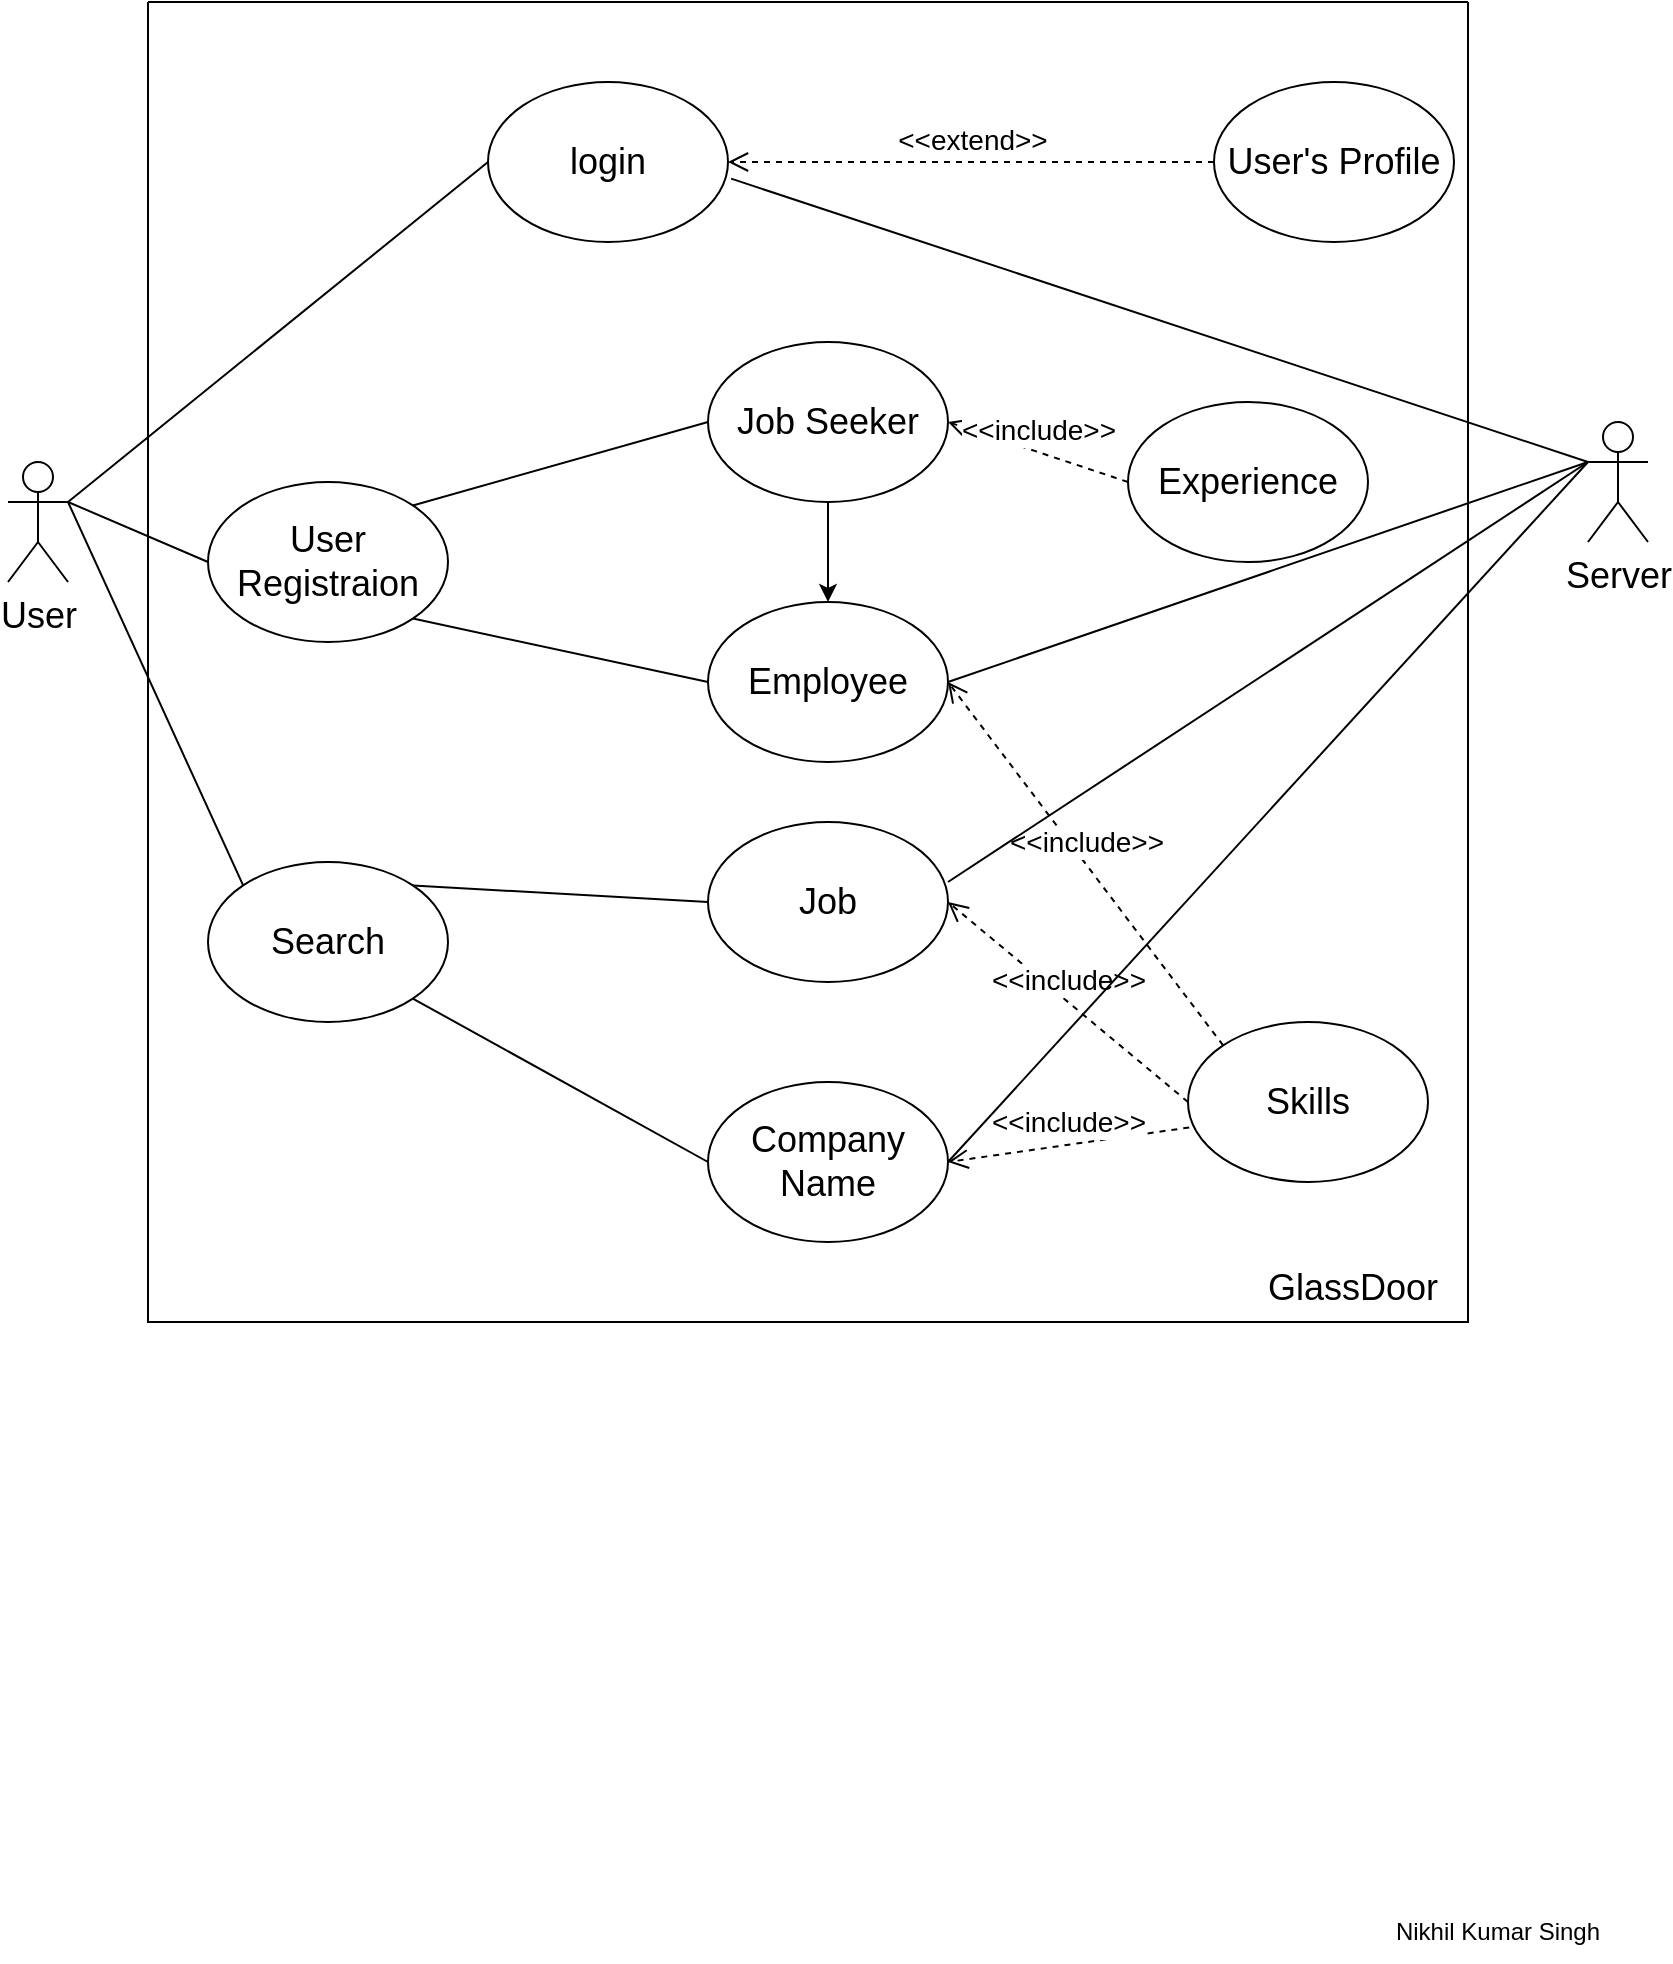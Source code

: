 <mxfile version="24.2.3" type="github">
  <diagram name="Page-1" id="pJA5X316QIvQ61P7EP2Y">
    <mxGraphModel dx="1709" dy="713" grid="1" gridSize="10" guides="1" tooltips="1" connect="1" arrows="1" fold="1" page="1" pageScale="1" pageWidth="850" pageHeight="1100" math="0" shadow="0">
      <root>
        <mxCell id="0" />
        <mxCell id="1" parent="0" />
        <mxCell id="qiw6p_8ZHaiahR2XLSt--1" value="&lt;font style=&quot;font-size: 18px;&quot;&gt;User&lt;/font&gt;" style="shape=umlActor;verticalLabelPosition=bottom;verticalAlign=top;html=1;outlineConnect=0;" vertex="1" parent="1">
          <mxGeometry x="10" y="340" width="30" height="60" as="geometry" />
        </mxCell>
        <mxCell id="qiw6p_8ZHaiahR2XLSt--4" value="&lt;font style=&quot;font-size: 18px;&quot;&gt;Job Seeker&lt;/font&gt;" style="ellipse;whiteSpace=wrap;html=1;" vertex="1" parent="1">
          <mxGeometry x="360" y="280" width="120" height="80" as="geometry" />
        </mxCell>
        <mxCell id="qiw6p_8ZHaiahR2XLSt--5" value="&lt;font style=&quot;font-size: 18px;&quot;&gt;Employee&lt;/font&gt;" style="ellipse;whiteSpace=wrap;html=1;" vertex="1" parent="1">
          <mxGeometry x="360" y="410" width="120" height="80" as="geometry" />
        </mxCell>
        <mxCell id="qiw6p_8ZHaiahR2XLSt--6" value="&lt;font style=&quot;font-size: 18px;&quot;&gt;Job&lt;/font&gt;" style="ellipse;whiteSpace=wrap;html=1;" vertex="1" parent="1">
          <mxGeometry x="360" y="520" width="120" height="80" as="geometry" />
        </mxCell>
        <mxCell id="qiw6p_8ZHaiahR2XLSt--7" value="&lt;font style=&quot;font-size: 18px;&quot;&gt;Company Name&lt;/font&gt;" style="ellipse;whiteSpace=wrap;html=1;" vertex="1" parent="1">
          <mxGeometry x="360" y="650" width="120" height="80" as="geometry" />
        </mxCell>
        <mxCell id="qiw6p_8ZHaiahR2XLSt--8" value="&lt;font style=&quot;font-size: 18px;&quot;&gt;Server&lt;/font&gt;" style="shape=umlActor;verticalLabelPosition=bottom;verticalAlign=top;html=1;outlineConnect=0;" vertex="1" parent="1">
          <mxGeometry x="800" y="320" width="30" height="60" as="geometry" />
        </mxCell>
        <mxCell id="qiw6p_8ZHaiahR2XLSt--9" value="" style="endArrow=none;html=1;rounded=0;exitX=1;exitY=0.333;exitDx=0;exitDy=0;exitPerimeter=0;entryX=0;entryY=0.5;entryDx=0;entryDy=0;" edge="1" parent="1" source="qiw6p_8ZHaiahR2XLSt--1" target="qiw6p_8ZHaiahR2XLSt--24">
          <mxGeometry width="50" height="50" relative="1" as="geometry">
            <mxPoint x="390" y="260" as="sourcePoint" />
            <mxPoint x="440" y="210" as="targetPoint" />
          </mxGeometry>
        </mxCell>
        <mxCell id="qiw6p_8ZHaiahR2XLSt--10" value="" style="endArrow=none;html=1;rounded=0;exitX=1;exitY=0.333;exitDx=0;exitDy=0;exitPerimeter=0;entryX=0;entryY=0.5;entryDx=0;entryDy=0;" edge="1" parent="1" source="qiw6p_8ZHaiahR2XLSt--1" target="qiw6p_8ZHaiahR2XLSt--2">
          <mxGeometry width="50" height="50" relative="1" as="geometry">
            <mxPoint x="390" y="260" as="sourcePoint" />
            <mxPoint x="440" y="210" as="targetPoint" />
          </mxGeometry>
        </mxCell>
        <mxCell id="qiw6p_8ZHaiahR2XLSt--11" value="" style="endArrow=none;html=1;rounded=0;entryX=0;entryY=0;entryDx=0;entryDy=0;exitX=1;exitY=0.333;exitDx=0;exitDy=0;exitPerimeter=0;" edge="1" parent="1" source="qiw6p_8ZHaiahR2XLSt--1" target="qiw6p_8ZHaiahR2XLSt--3">
          <mxGeometry width="50" height="50" relative="1" as="geometry">
            <mxPoint x="-90" y="360" as="sourcePoint" />
            <mxPoint x="440" y="500" as="targetPoint" />
          </mxGeometry>
        </mxCell>
        <mxCell id="qiw6p_8ZHaiahR2XLSt--12" value="" style="endArrow=none;html=1;rounded=0;exitX=1;exitY=0;exitDx=0;exitDy=0;entryX=0;entryY=0.5;entryDx=0;entryDy=0;" edge="1" parent="1" source="qiw6p_8ZHaiahR2XLSt--2" target="qiw6p_8ZHaiahR2XLSt--4">
          <mxGeometry width="50" height="50" relative="1" as="geometry">
            <mxPoint x="390" y="280" as="sourcePoint" />
            <mxPoint x="440" y="230" as="targetPoint" />
          </mxGeometry>
        </mxCell>
        <mxCell id="qiw6p_8ZHaiahR2XLSt--13" value="" style="endArrow=none;html=1;rounded=0;exitX=1;exitY=1;exitDx=0;exitDy=0;entryX=0;entryY=0.5;entryDx=0;entryDy=0;" edge="1" parent="1" source="qiw6p_8ZHaiahR2XLSt--2" target="qiw6p_8ZHaiahR2XLSt--5">
          <mxGeometry width="50" height="50" relative="1" as="geometry">
            <mxPoint x="390" y="460" as="sourcePoint" />
            <mxPoint x="440" y="410" as="targetPoint" />
          </mxGeometry>
        </mxCell>
        <mxCell id="qiw6p_8ZHaiahR2XLSt--14" value="" style="endArrow=none;html=1;rounded=0;exitX=1;exitY=0;exitDx=0;exitDy=0;entryX=0;entryY=0.5;entryDx=0;entryDy=0;" edge="1" parent="1" source="qiw6p_8ZHaiahR2XLSt--3" target="qiw6p_8ZHaiahR2XLSt--6">
          <mxGeometry width="50" height="50" relative="1" as="geometry">
            <mxPoint x="390" y="490" as="sourcePoint" />
            <mxPoint x="440" y="440" as="targetPoint" />
          </mxGeometry>
        </mxCell>
        <mxCell id="qiw6p_8ZHaiahR2XLSt--15" value="" style="endArrow=none;html=1;rounded=0;exitX=1;exitY=1;exitDx=0;exitDy=0;entryX=0;entryY=0.5;entryDx=0;entryDy=0;" edge="1" parent="1" source="qiw6p_8ZHaiahR2XLSt--3" target="qiw6p_8ZHaiahR2XLSt--7">
          <mxGeometry width="50" height="50" relative="1" as="geometry">
            <mxPoint x="390" y="490" as="sourcePoint" />
            <mxPoint x="440" y="440" as="targetPoint" />
          </mxGeometry>
        </mxCell>
        <mxCell id="qiw6p_8ZHaiahR2XLSt--16" value="&lt;font style=&quot;font-size: 14px;&quot;&gt;&amp;lt;&amp;lt;include&amp;gt;&amp;gt;&lt;/font&gt;" style="html=1;verticalAlign=bottom;endArrow=open;dashed=1;endSize=8;curved=0;rounded=0;entryX=1;entryY=0.5;entryDx=0;entryDy=0;exitX=0.005;exitY=0.659;exitDx=0;exitDy=0;exitPerimeter=0;" edge="1" parent="1" source="qiw6p_8ZHaiahR2XLSt--21" target="qiw6p_8ZHaiahR2XLSt--7">
          <mxGeometry relative="1" as="geometry">
            <mxPoint x="450" y="460" as="sourcePoint" />
            <mxPoint x="370" y="460" as="targetPoint" />
          </mxGeometry>
        </mxCell>
        <mxCell id="qiw6p_8ZHaiahR2XLSt--17" value="&lt;font style=&quot;font-size: 14px;&quot;&gt;&amp;lt;&amp;lt;include&amp;gt;&amp;gt;&lt;/font&gt;" style="html=1;verticalAlign=bottom;endArrow=open;dashed=1;endSize=8;curved=0;rounded=0;entryX=1;entryY=0.5;entryDx=0;entryDy=0;exitX=0;exitY=0.5;exitDx=0;exitDy=0;" edge="1" parent="1" source="qiw6p_8ZHaiahR2XLSt--21" target="qiw6p_8ZHaiahR2XLSt--6">
          <mxGeometry relative="1" as="geometry">
            <mxPoint x="591" y="643" as="sourcePoint" />
            <mxPoint x="490" y="700" as="targetPoint" />
          </mxGeometry>
        </mxCell>
        <mxCell id="qiw6p_8ZHaiahR2XLSt--18" value="&lt;font style=&quot;font-size: 14px;&quot;&gt;&amp;lt;&amp;lt;include&amp;gt;&amp;gt;&lt;/font&gt;" style="html=1;verticalAlign=bottom;endArrow=open;dashed=1;endSize=8;curved=0;rounded=0;entryX=1;entryY=0.5;entryDx=0;entryDy=0;exitX=0;exitY=0.5;exitDx=0;exitDy=0;" edge="1" parent="1" source="qiw6p_8ZHaiahR2XLSt--22" target="qiw6p_8ZHaiahR2XLSt--4">
          <mxGeometry relative="1" as="geometry">
            <mxPoint x="601" y="653" as="sourcePoint" />
            <mxPoint x="500" y="710" as="targetPoint" />
          </mxGeometry>
        </mxCell>
        <mxCell id="qiw6p_8ZHaiahR2XLSt--19" value="&lt;font style=&quot;font-size: 14px;&quot;&gt;&amp;lt;&amp;lt;include&amp;gt;&amp;gt;&lt;/font&gt;" style="html=1;verticalAlign=bottom;endArrow=open;dashed=1;endSize=8;curved=0;rounded=0;entryX=1;entryY=0.5;entryDx=0;entryDy=0;exitX=0;exitY=0;exitDx=0;exitDy=0;" edge="1" parent="1" source="qiw6p_8ZHaiahR2XLSt--21" target="qiw6p_8ZHaiahR2XLSt--5">
          <mxGeometry relative="1" as="geometry">
            <mxPoint x="611" y="663" as="sourcePoint" />
            <mxPoint x="510" y="720" as="targetPoint" />
          </mxGeometry>
        </mxCell>
        <mxCell id="qiw6p_8ZHaiahR2XLSt--20" value="" style="swimlane;startSize=0;" vertex="1" parent="1">
          <mxGeometry x="80" y="110" width="660" height="660" as="geometry" />
        </mxCell>
        <mxCell id="qiw6p_8ZHaiahR2XLSt--21" value="&lt;font style=&quot;font-size: 18px;&quot;&gt;Skills&lt;/font&gt;" style="ellipse;whiteSpace=wrap;html=1;" vertex="1" parent="qiw6p_8ZHaiahR2XLSt--20">
          <mxGeometry x="520" y="510" width="120" height="80" as="geometry" />
        </mxCell>
        <mxCell id="qiw6p_8ZHaiahR2XLSt--22" value="&lt;font style=&quot;font-size: 18px;&quot;&gt;Experience&lt;/font&gt;" style="ellipse;whiteSpace=wrap;html=1;" vertex="1" parent="qiw6p_8ZHaiahR2XLSt--20">
          <mxGeometry x="490" y="200" width="120" height="80" as="geometry" />
        </mxCell>
        <mxCell id="qiw6p_8ZHaiahR2XLSt--23" value="&lt;font style=&quot;font-size: 18px;&quot;&gt;User&#39;s Profile&lt;/font&gt;" style="ellipse;whiteSpace=wrap;html=1;" vertex="1" parent="qiw6p_8ZHaiahR2XLSt--20">
          <mxGeometry x="533" y="40" width="120" height="80" as="geometry" />
        </mxCell>
        <mxCell id="qiw6p_8ZHaiahR2XLSt--24" value="&lt;font style=&quot;font-size: 18px;&quot;&gt;login&lt;/font&gt;" style="ellipse;whiteSpace=wrap;html=1;" vertex="1" parent="qiw6p_8ZHaiahR2XLSt--20">
          <mxGeometry x="170" y="40" width="120" height="80" as="geometry" />
        </mxCell>
        <mxCell id="qiw6p_8ZHaiahR2XLSt--25" value="&lt;font style=&quot;font-size: 14px;&quot;&gt;&amp;lt;&amp;lt;extend&amp;gt;&amp;gt;&lt;/font&gt;" style="html=1;verticalAlign=bottom;endArrow=open;dashed=1;endSize=8;curved=0;rounded=0;entryX=1;entryY=0.5;entryDx=0;entryDy=0;exitX=0;exitY=0.5;exitDx=0;exitDy=0;" edge="1" parent="qiw6p_8ZHaiahR2XLSt--20" source="qiw6p_8ZHaiahR2XLSt--23" target="qiw6p_8ZHaiahR2XLSt--24">
          <mxGeometry relative="1" as="geometry">
            <mxPoint x="110" y="170" as="sourcePoint" />
            <mxPoint x="150" y="190" as="targetPoint" />
          </mxGeometry>
        </mxCell>
        <mxCell id="qiw6p_8ZHaiahR2XLSt--26" value="&lt;font style=&quot;font-size: 18px;&quot;&gt;GlassDoor&lt;/font&gt;" style="text;html=1;align=center;verticalAlign=middle;resizable=0;points=[];autosize=1;strokeColor=none;fillColor=none;" vertex="1" parent="qiw6p_8ZHaiahR2XLSt--20">
          <mxGeometry x="550" y="626" width="103" height="34" as="geometry" />
        </mxCell>
        <mxCell id="qiw6p_8ZHaiahR2XLSt--2" value="&lt;font style=&quot;font-size: 18px;&quot;&gt;User Registraion&lt;/font&gt;" style="ellipse;whiteSpace=wrap;html=1;" vertex="1" parent="qiw6p_8ZHaiahR2XLSt--20">
          <mxGeometry x="30" y="240" width="120" height="80" as="geometry" />
        </mxCell>
        <mxCell id="qiw6p_8ZHaiahR2XLSt--3" value="&lt;font style=&quot;font-size: 18px;&quot;&gt;Search&lt;/font&gt;" style="ellipse;whiteSpace=wrap;html=1;" vertex="1" parent="qiw6p_8ZHaiahR2XLSt--20">
          <mxGeometry x="30" y="430" width="120" height="80" as="geometry" />
        </mxCell>
        <mxCell id="qiw6p_8ZHaiahR2XLSt--27" value="" style="endArrow=none;html=1;rounded=0;exitX=1.013;exitY=0.604;exitDx=0;exitDy=0;exitPerimeter=0;entryX=0;entryY=0.333;entryDx=0;entryDy=0;entryPerimeter=0;" edge="1" parent="1" target="qiw6p_8ZHaiahR2XLSt--8" source="qiw6p_8ZHaiahR2XLSt--24">
          <mxGeometry width="50" height="50" relative="1" as="geometry">
            <mxPoint x="330" y="170" as="sourcePoint" />
            <mxPoint x="800" y="350" as="targetPoint" />
          </mxGeometry>
        </mxCell>
        <mxCell id="qiw6p_8ZHaiahR2XLSt--28" value="" style="endArrow=none;html=1;rounded=0;exitX=1;exitY=0.5;exitDx=0;exitDy=0;" edge="1" parent="1" source="qiw6p_8ZHaiahR2XLSt--7">
          <mxGeometry width="50" height="50" relative="1" as="geometry">
            <mxPoint x="670" y="570" as="sourcePoint" />
            <mxPoint x="800" y="340" as="targetPoint" />
          </mxGeometry>
        </mxCell>
        <mxCell id="qiw6p_8ZHaiahR2XLSt--29" value="" style="endArrow=none;html=1;rounded=0;" edge="1" parent="1">
          <mxGeometry width="50" height="50" relative="1" as="geometry">
            <mxPoint x="480" y="550" as="sourcePoint" />
            <mxPoint x="800" y="340" as="targetPoint" />
          </mxGeometry>
        </mxCell>
        <mxCell id="qiw6p_8ZHaiahR2XLSt--30" value="" style="endArrow=none;html=1;rounded=0;exitX=1;exitY=0.5;exitDx=0;exitDy=0;entryX=0;entryY=0.333;entryDx=0;entryDy=0;entryPerimeter=0;" edge="1" parent="1" source="qiw6p_8ZHaiahR2XLSt--5" target="qiw6p_8ZHaiahR2XLSt--8">
          <mxGeometry width="50" height="50" relative="1" as="geometry">
            <mxPoint x="620" y="580" as="sourcePoint" />
            <mxPoint x="800" y="350" as="targetPoint" />
          </mxGeometry>
        </mxCell>
        <mxCell id="qiw6p_8ZHaiahR2XLSt--31" value="" style="endArrow=classic;html=1;rounded=0;entryX=0.5;entryY=0;entryDx=0;entryDy=0;exitX=0.5;exitY=1;exitDx=0;exitDy=0;" edge="1" parent="1" source="qiw6p_8ZHaiahR2XLSt--4" target="qiw6p_8ZHaiahR2XLSt--5">
          <mxGeometry width="50" height="50" relative="1" as="geometry">
            <mxPoint x="620" y="580" as="sourcePoint" />
            <mxPoint x="670" y="530" as="targetPoint" />
          </mxGeometry>
        </mxCell>
        <mxCell id="qiw6p_8ZHaiahR2XLSt--33" value="Nikhil Kumar Singh" style="text;html=1;align=center;verticalAlign=middle;whiteSpace=wrap;rounded=0;" vertex="1" parent="1">
          <mxGeometry x="700" y="1060" width="110" height="30" as="geometry" />
        </mxCell>
      </root>
    </mxGraphModel>
  </diagram>
</mxfile>
